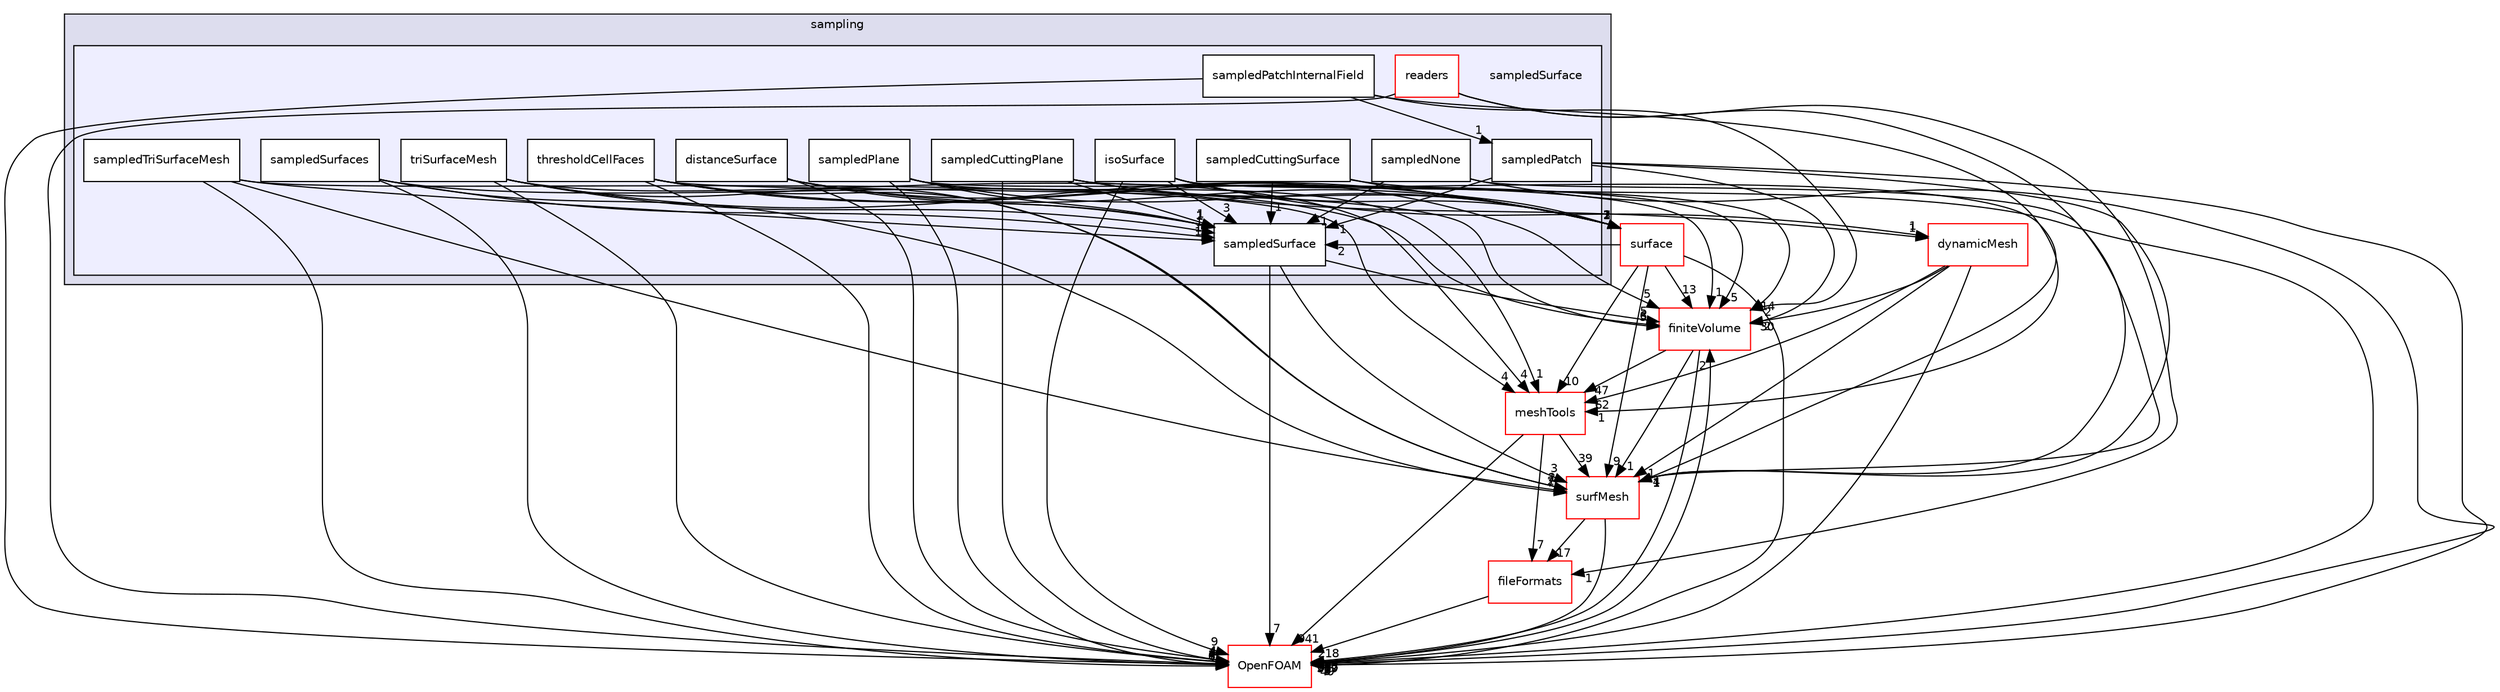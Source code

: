 digraph "src/sampling/sampledSurface" {
  bgcolor=transparent;
  compound=true
  node [ fontsize="10", fontname="Helvetica"];
  edge [ labelfontsize="10", labelfontname="Helvetica"];
  subgraph clusterdir_24a3817a3c61c11f04a0a72057522f4f {
    graph [ bgcolor="#ddddee", pencolor="black", label="sampling" fontname="Helvetica", fontsize="10", URL="dir_24a3817a3c61c11f04a0a72057522f4f.html"]
  subgraph clusterdir_daf57321dd7c30092fd489dbb1aa8219 {
    graph [ bgcolor="#eeeeff", pencolor="black", label="" URL="dir_daf57321dd7c30092fd489dbb1aa8219.html"];
    dir_daf57321dd7c30092fd489dbb1aa8219 [shape=plaintext label="sampledSurface"];
    dir_2435b5eefcec1db3642a629a49b19eb3 [shape=box label="distanceSurface" color="black" fillcolor="white" style="filled" URL="dir_2435b5eefcec1db3642a629a49b19eb3.html"];
    dir_c8a62322370ef6340e4f95b061ece7b0 [shape=box label="isoSurface" color="black" fillcolor="white" style="filled" URL="dir_c8a62322370ef6340e4f95b061ece7b0.html"];
    dir_009c096f8f766051ddac71e8b4399275 [shape=box label="readers" color="red" fillcolor="white" style="filled" URL="dir_009c096f8f766051ddac71e8b4399275.html"];
    dir_59f45fac588f399f19b1cde67df5fec5 [shape=box label="sampledCuttingPlane" color="black" fillcolor="white" style="filled" URL="dir_59f45fac588f399f19b1cde67df5fec5.html"];
    dir_f6a25e3e8ab4934991720ee570281de8 [shape=box label="sampledCuttingSurface" color="black" fillcolor="white" style="filled" URL="dir_f6a25e3e8ab4934991720ee570281de8.html"];
    dir_4c869008599612b3ff63d3441b882dea [shape=box label="sampledNone" color="black" fillcolor="white" style="filled" URL="dir_4c869008599612b3ff63d3441b882dea.html"];
    dir_f7799ea77055ce3ad02a444b41119248 [shape=box label="sampledPatch" color="black" fillcolor="white" style="filled" URL="dir_f7799ea77055ce3ad02a444b41119248.html"];
    dir_1ea001cb957698c0139f1b98b7868ed7 [shape=box label="sampledPatchInternalField" color="black" fillcolor="white" style="filled" URL="dir_1ea001cb957698c0139f1b98b7868ed7.html"];
    dir_b3b154a34fa6d5f3d9d22e11892c1201 [shape=box label="sampledPlane" color="black" fillcolor="white" style="filled" URL="dir_b3b154a34fa6d5f3d9d22e11892c1201.html"];
    dir_d52de1bc4d4115df4cf40033a334db55 [shape=box label="sampledSurface" color="black" fillcolor="white" style="filled" URL="dir_d52de1bc4d4115df4cf40033a334db55.html"];
    dir_37803c57541176f2673a34fe9af900c6 [shape=box label="sampledSurfaces" color="black" fillcolor="white" style="filled" URL="dir_37803c57541176f2673a34fe9af900c6.html"];
    dir_50a3dcce4bf046e40f498fd4ed22b69a [shape=box label="sampledTriSurfaceMesh" color="black" fillcolor="white" style="filled" URL="dir_50a3dcce4bf046e40f498fd4ed22b69a.html"];
    dir_423893c69cbfecab3c7612425f09ef24 [shape=box label="thresholdCellFaces" color="black" fillcolor="white" style="filled" URL="dir_423893c69cbfecab3c7612425f09ef24.html"];
    dir_571a6c74f7928ea597de0ea02e4ece8a [shape=box label="triSurfaceMesh" color="black" fillcolor="white" style="filled" URL="dir_571a6c74f7928ea597de0ea02e4ece8a.html"];
  }
  }
  dir_9bd15774b555cf7259a6fa18f99fe99b [shape=box label="finiteVolume" color="red" URL="dir_9bd15774b555cf7259a6fa18f99fe99b.html"];
  dir_0a88fe22feb23ce5f078a04a1df67721 [shape=box label="surfMesh" color="red" URL="dir_0a88fe22feb23ce5f078a04a1df67721.html"];
  dir_ae30ad0bef50cf391b24c614251bb9fd [shape=box label="meshTools" color="red" URL="dir_ae30ad0bef50cf391b24c614251bb9fd.html"];
  dir_63742796c427c97a292c80f7db71da36 [shape=box label="dynamicMesh" color="red" URL="dir_63742796c427c97a292c80f7db71da36.html"];
  dir_b05602f37bb521a7142c0a3e200b5f35 [shape=box label="fileFormats" color="red" URL="dir_b05602f37bb521a7142c0a3e200b5f35.html"];
  dir_e1701b8b608069e995cfd3c25d5e4969 [shape=box label="surface" color="red" URL="dir_e1701b8b608069e995cfd3c25d5e4969.html"];
  dir_c5473ff19b20e6ec4dfe5c310b3778a8 [shape=box label="OpenFOAM" color="red" URL="dir_c5473ff19b20e6ec4dfe5c310b3778a8.html"];
  dir_1ea001cb957698c0139f1b98b7868ed7->dir_9bd15774b555cf7259a6fa18f99fe99b [headlabel="2", labeldistance=1.5 headhref="dir_003587_000814.html"];
  dir_1ea001cb957698c0139f1b98b7868ed7->dir_ae30ad0bef50cf391b24c614251bb9fd [headlabel="1", labeldistance=1.5 headhref="dir_003587_001949.html"];
  dir_1ea001cb957698c0139f1b98b7868ed7->dir_c5473ff19b20e6ec4dfe5c310b3778a8 [headlabel="5", labeldistance=1.5 headhref="dir_003587_002151.html"];
  dir_1ea001cb957698c0139f1b98b7868ed7->dir_f7799ea77055ce3ad02a444b41119248 [headlabel="1", labeldistance=1.5 headhref="dir_003587_003586.html"];
  dir_9bd15774b555cf7259a6fa18f99fe99b->dir_0a88fe22feb23ce5f078a04a1df67721 [headlabel="1", labeldistance=1.5 headhref="dir_000814_003623.html"];
  dir_9bd15774b555cf7259a6fa18f99fe99b->dir_ae30ad0bef50cf391b24c614251bb9fd [headlabel="47", labeldistance=1.5 headhref="dir_000814_001949.html"];
  dir_9bd15774b555cf7259a6fa18f99fe99b->dir_c5473ff19b20e6ec4dfe5c310b3778a8 [headlabel="895", labeldistance=1.5 headhref="dir_000814_002151.html"];
  dir_b3b154a34fa6d5f3d9d22e11892c1201->dir_9bd15774b555cf7259a6fa18f99fe99b [headlabel="1", labeldistance=1.5 headhref="dir_003588_000814.html"];
  dir_b3b154a34fa6d5f3d9d22e11892c1201->dir_ae30ad0bef50cf391b24c614251bb9fd [headlabel="1", labeldistance=1.5 headhref="dir_003588_001949.html"];
  dir_b3b154a34fa6d5f3d9d22e11892c1201->dir_d52de1bc4d4115df4cf40033a334db55 [headlabel="1", labeldistance=1.5 headhref="dir_003588_003589.html"];
  dir_b3b154a34fa6d5f3d9d22e11892c1201->dir_e1701b8b608069e995cfd3c25d5e4969 [headlabel="1", labeldistance=1.5 headhref="dir_003588_003594.html"];
  dir_b3b154a34fa6d5f3d9d22e11892c1201->dir_c5473ff19b20e6ec4dfe5c310b3778a8 [headlabel="3", labeldistance=1.5 headhref="dir_003588_002151.html"];
  dir_0a88fe22feb23ce5f078a04a1df67721->dir_b05602f37bb521a7142c0a3e200b5f35 [headlabel="17", labeldistance=1.5 headhref="dir_003623_000682.html"];
  dir_0a88fe22feb23ce5f078a04a1df67721->dir_c5473ff19b20e6ec4dfe5c310b3778a8 [headlabel="267", labeldistance=1.5 headhref="dir_003623_002151.html"];
  dir_c8a62322370ef6340e4f95b061ece7b0->dir_9bd15774b555cf7259a6fa18f99fe99b [headlabel="14", labeldistance=1.5 headhref="dir_003580_000814.html"];
  dir_c8a62322370ef6340e4f95b061ece7b0->dir_0a88fe22feb23ce5f078a04a1df67721 [headlabel="4", labeldistance=1.5 headhref="dir_003580_003623.html"];
  dir_c8a62322370ef6340e4f95b061ece7b0->dir_d52de1bc4d4115df4cf40033a334db55 [headlabel="3", labeldistance=1.5 headhref="dir_003580_003589.html"];
  dir_c8a62322370ef6340e4f95b061ece7b0->dir_63742796c427c97a292c80f7db71da36 [headlabel="1", labeldistance=1.5 headhref="dir_003580_000588.html"];
  dir_c8a62322370ef6340e4f95b061ece7b0->dir_e1701b8b608069e995cfd3c25d5e4969 [headlabel="7", labeldistance=1.5 headhref="dir_003580_003594.html"];
  dir_c8a62322370ef6340e4f95b061ece7b0->dir_c5473ff19b20e6ec4dfe5c310b3778a8 [headlabel="9", labeldistance=1.5 headhref="dir_003580_002151.html"];
  dir_ae30ad0bef50cf391b24c614251bb9fd->dir_0a88fe22feb23ce5f078a04a1df67721 [headlabel="39", labeldistance=1.5 headhref="dir_001949_003623.html"];
  dir_ae30ad0bef50cf391b24c614251bb9fd->dir_b05602f37bb521a7142c0a3e200b5f35 [headlabel="7", labeldistance=1.5 headhref="dir_001949_000682.html"];
  dir_ae30ad0bef50cf391b24c614251bb9fd->dir_c5473ff19b20e6ec4dfe5c310b3778a8 [headlabel="941", labeldistance=1.5 headhref="dir_001949_002151.html"];
  dir_571a6c74f7928ea597de0ea02e4ece8a->dir_0a88fe22feb23ce5f078a04a1df67721 [headlabel="2", labeldistance=1.5 headhref="dir_003593_003623.html"];
  dir_571a6c74f7928ea597de0ea02e4ece8a->dir_ae30ad0bef50cf391b24c614251bb9fd [headlabel="4", labeldistance=1.5 headhref="dir_003593_001949.html"];
  dir_571a6c74f7928ea597de0ea02e4ece8a->dir_d52de1bc4d4115df4cf40033a334db55 [headlabel="1", labeldistance=1.5 headhref="dir_003593_003589.html"];
  dir_571a6c74f7928ea597de0ea02e4ece8a->dir_e1701b8b608069e995cfd3c25d5e4969 [headlabel="1", labeldistance=1.5 headhref="dir_003593_003594.html"];
  dir_571a6c74f7928ea597de0ea02e4ece8a->dir_c5473ff19b20e6ec4dfe5c310b3778a8 [headlabel="4", labeldistance=1.5 headhref="dir_003593_002151.html"];
  dir_d52de1bc4d4115df4cf40033a334db55->dir_9bd15774b555cf7259a6fa18f99fe99b [headlabel="5", labeldistance=1.5 headhref="dir_003589_000814.html"];
  dir_d52de1bc4d4115df4cf40033a334db55->dir_0a88fe22feb23ce5f078a04a1df67721 [headlabel="3", labeldistance=1.5 headhref="dir_003589_003623.html"];
  dir_d52de1bc4d4115df4cf40033a334db55->dir_c5473ff19b20e6ec4dfe5c310b3778a8 [headlabel="7", labeldistance=1.5 headhref="dir_003589_002151.html"];
  dir_63742796c427c97a292c80f7db71da36->dir_9bd15774b555cf7259a6fa18f99fe99b [headlabel="30", labeldistance=1.5 headhref="dir_000588_000814.html"];
  dir_63742796c427c97a292c80f7db71da36->dir_0a88fe22feb23ce5f078a04a1df67721 [headlabel="1", labeldistance=1.5 headhref="dir_000588_003623.html"];
  dir_63742796c427c97a292c80f7db71da36->dir_ae30ad0bef50cf391b24c614251bb9fd [headlabel="62", labeldistance=1.5 headhref="dir_000588_001949.html"];
  dir_63742796c427c97a292c80f7db71da36->dir_c5473ff19b20e6ec4dfe5c310b3778a8 [headlabel="599", labeldistance=1.5 headhref="dir_000588_002151.html"];
  dir_f6a25e3e8ab4934991720ee570281de8->dir_d52de1bc4d4115df4cf40033a334db55 [headlabel="1", labeldistance=1.5 headhref="dir_003584_003589.html"];
  dir_f6a25e3e8ab4934991720ee570281de8->dir_e1701b8b608069e995cfd3c25d5e4969 [headlabel="1", labeldistance=1.5 headhref="dir_003584_003594.html"];
  dir_f6a25e3e8ab4934991720ee570281de8->dir_c5473ff19b20e6ec4dfe5c310b3778a8 [headlabel="2", labeldistance=1.5 headhref="dir_003584_002151.html"];
  dir_b05602f37bb521a7142c0a3e200b5f35->dir_c5473ff19b20e6ec4dfe5c310b3778a8 [headlabel="218", labeldistance=1.5 headhref="dir_000682_002151.html"];
  dir_423893c69cbfecab3c7612425f09ef24->dir_9bd15774b555cf7259a6fa18f99fe99b [headlabel="5", labeldistance=1.5 headhref="dir_003592_000814.html"];
  dir_423893c69cbfecab3c7612425f09ef24->dir_0a88fe22feb23ce5f078a04a1df67721 [headlabel="1", labeldistance=1.5 headhref="dir_003592_003623.html"];
  dir_423893c69cbfecab3c7612425f09ef24->dir_d52de1bc4d4115df4cf40033a334db55 [headlabel="1", labeldistance=1.5 headhref="dir_003592_003589.html"];
  dir_423893c69cbfecab3c7612425f09ef24->dir_e1701b8b608069e995cfd3c25d5e4969 [headlabel="2", labeldistance=1.5 headhref="dir_003592_003594.html"];
  dir_423893c69cbfecab3c7612425f09ef24->dir_c5473ff19b20e6ec4dfe5c310b3778a8 [headlabel="3", labeldistance=1.5 headhref="dir_003592_002151.html"];
  dir_e1701b8b608069e995cfd3c25d5e4969->dir_9bd15774b555cf7259a6fa18f99fe99b [headlabel="13", labeldistance=1.5 headhref="dir_003594_000814.html"];
  dir_e1701b8b608069e995cfd3c25d5e4969->dir_0a88fe22feb23ce5f078a04a1df67721 [headlabel="9", labeldistance=1.5 headhref="dir_003594_003623.html"];
  dir_e1701b8b608069e995cfd3c25d5e4969->dir_ae30ad0bef50cf391b24c614251bb9fd [headlabel="10", labeldistance=1.5 headhref="dir_003594_001949.html"];
  dir_e1701b8b608069e995cfd3c25d5e4969->dir_d52de1bc4d4115df4cf40033a334db55 [headlabel="2", labeldistance=1.5 headhref="dir_003594_003589.html"];
  dir_e1701b8b608069e995cfd3c25d5e4969->dir_c5473ff19b20e6ec4dfe5c310b3778a8 [headlabel="49", labeldistance=1.5 headhref="dir_003594_002151.html"];
  dir_c5473ff19b20e6ec4dfe5c310b3778a8->dir_9bd15774b555cf7259a6fa18f99fe99b [headlabel="2", labeldistance=1.5 headhref="dir_002151_000814.html"];
  dir_50a3dcce4bf046e40f498fd4ed22b69a->dir_0a88fe22feb23ce5f078a04a1df67721 [headlabel="2", labeldistance=1.5 headhref="dir_003591_003623.html"];
  dir_50a3dcce4bf046e40f498fd4ed22b69a->dir_ae30ad0bef50cf391b24c614251bb9fd [headlabel="4", labeldistance=1.5 headhref="dir_003591_001949.html"];
  dir_50a3dcce4bf046e40f498fd4ed22b69a->dir_d52de1bc4d4115df4cf40033a334db55 [headlabel="1", labeldistance=1.5 headhref="dir_003591_003589.html"];
  dir_50a3dcce4bf046e40f498fd4ed22b69a->dir_c5473ff19b20e6ec4dfe5c310b3778a8 [headlabel="5", labeldistance=1.5 headhref="dir_003591_002151.html"];
  dir_2435b5eefcec1db3642a629a49b19eb3->dir_9bd15774b555cf7259a6fa18f99fe99b [headlabel="5", labeldistance=1.5 headhref="dir_003579_000814.html"];
  dir_2435b5eefcec1db3642a629a49b19eb3->dir_d52de1bc4d4115df4cf40033a334db55 [headlabel="1", labeldistance=1.5 headhref="dir_003579_003589.html"];
  dir_2435b5eefcec1db3642a629a49b19eb3->dir_e1701b8b608069e995cfd3c25d5e4969 [headlabel="1", labeldistance=1.5 headhref="dir_003579_003594.html"];
  dir_2435b5eefcec1db3642a629a49b19eb3->dir_c5473ff19b20e6ec4dfe5c310b3778a8 [headlabel="4", labeldistance=1.5 headhref="dir_003579_002151.html"];
  dir_009c096f8f766051ddac71e8b4399275->dir_0a88fe22feb23ce5f078a04a1df67721 [headlabel="1", labeldistance=1.5 headhref="dir_003581_003623.html"];
  dir_009c096f8f766051ddac71e8b4399275->dir_b05602f37bb521a7142c0a3e200b5f35 [headlabel="1", labeldistance=1.5 headhref="dir_003581_000682.html"];
  dir_009c096f8f766051ddac71e8b4399275->dir_c5473ff19b20e6ec4dfe5c310b3778a8 [headlabel="7", labeldistance=1.5 headhref="dir_003581_002151.html"];
  dir_4c869008599612b3ff63d3441b882dea->dir_0a88fe22feb23ce5f078a04a1df67721 [headlabel="1", labeldistance=1.5 headhref="dir_003585_003623.html"];
  dir_4c869008599612b3ff63d3441b882dea->dir_d52de1bc4d4115df4cf40033a334db55 [headlabel="1", labeldistance=1.5 headhref="dir_003585_003589.html"];
  dir_4c869008599612b3ff63d3441b882dea->dir_c5473ff19b20e6ec4dfe5c310b3778a8 [headlabel="3", labeldistance=1.5 headhref="dir_003585_002151.html"];
  dir_59f45fac588f399f19b1cde67df5fec5->dir_9bd15774b555cf7259a6fa18f99fe99b [headlabel="5", labeldistance=1.5 headhref="dir_003583_000814.html"];
  dir_59f45fac588f399f19b1cde67df5fec5->dir_d52de1bc4d4115df4cf40033a334db55 [headlabel="1", labeldistance=1.5 headhref="dir_003583_003589.html"];
  dir_59f45fac588f399f19b1cde67df5fec5->dir_63742796c427c97a292c80f7db71da36 [headlabel="1", labeldistance=1.5 headhref="dir_003583_000588.html"];
  dir_59f45fac588f399f19b1cde67df5fec5->dir_e1701b8b608069e995cfd3c25d5e4969 [headlabel="3", labeldistance=1.5 headhref="dir_003583_003594.html"];
  dir_59f45fac588f399f19b1cde67df5fec5->dir_c5473ff19b20e6ec4dfe5c310b3778a8 [headlabel="4", labeldistance=1.5 headhref="dir_003583_002151.html"];
  dir_37803c57541176f2673a34fe9af900c6->dir_9bd15774b555cf7259a6fa18f99fe99b [headlabel="6", labeldistance=1.5 headhref="dir_003590_000814.html"];
  dir_37803c57541176f2673a34fe9af900c6->dir_0a88fe22feb23ce5f078a04a1df67721 [headlabel="7", labeldistance=1.5 headhref="dir_003590_003623.html"];
  dir_37803c57541176f2673a34fe9af900c6->dir_d52de1bc4d4115df4cf40033a334db55 [headlabel="1", labeldistance=1.5 headhref="dir_003590_003589.html"];
  dir_37803c57541176f2673a34fe9af900c6->dir_c5473ff19b20e6ec4dfe5c310b3778a8 [headlabel="6", labeldistance=1.5 headhref="dir_003590_002151.html"];
  dir_f7799ea77055ce3ad02a444b41119248->dir_9bd15774b555cf7259a6fa18f99fe99b [headlabel="2", labeldistance=1.5 headhref="dir_003586_000814.html"];
  dir_f7799ea77055ce3ad02a444b41119248->dir_0a88fe22feb23ce5f078a04a1df67721 [headlabel="1", labeldistance=1.5 headhref="dir_003586_003623.html"];
  dir_f7799ea77055ce3ad02a444b41119248->dir_d52de1bc4d4115df4cf40033a334db55 [headlabel="1", labeldistance=1.5 headhref="dir_003586_003589.html"];
  dir_f7799ea77055ce3ad02a444b41119248->dir_c5473ff19b20e6ec4dfe5c310b3778a8 [headlabel="5", labeldistance=1.5 headhref="dir_003586_002151.html"];
}
